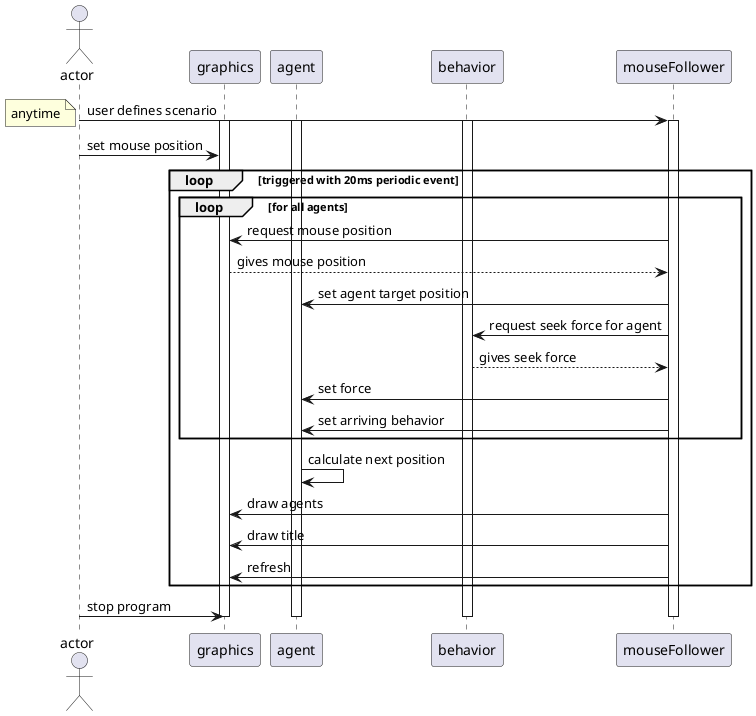 @startuml
actor actor as user
participant graphics as view
participant agent as agent
participant behavior as steeringBehavior
participant mouseFollower as mF

user -> mF: user defines scenario
activate mF
activate view
activate agent
activate steeringBehavior
note left: anytime
user -> view:  set mouse position
loop triggered with 20ms periodic event
    loop for all agents
        mF -> view: request mouse position
        view --> mF: gives mouse position
        mF -> agent: set agent target position
        mF -> steeringBehavior: request seek force for agent
        steeringBehavior --> mF: gives seek force
        mF -> agent: set force
        mF -> agent: set arriving behavior
    end    
    agent -> agent: calculate next position    
    mF -> view: draw agents
    mF -> view: draw title
    mF -> view: refresh
end
user -> view: stop program
deactivate mF
deactivate view
deactivate agent
deactivate steeringBehavior
@enduml